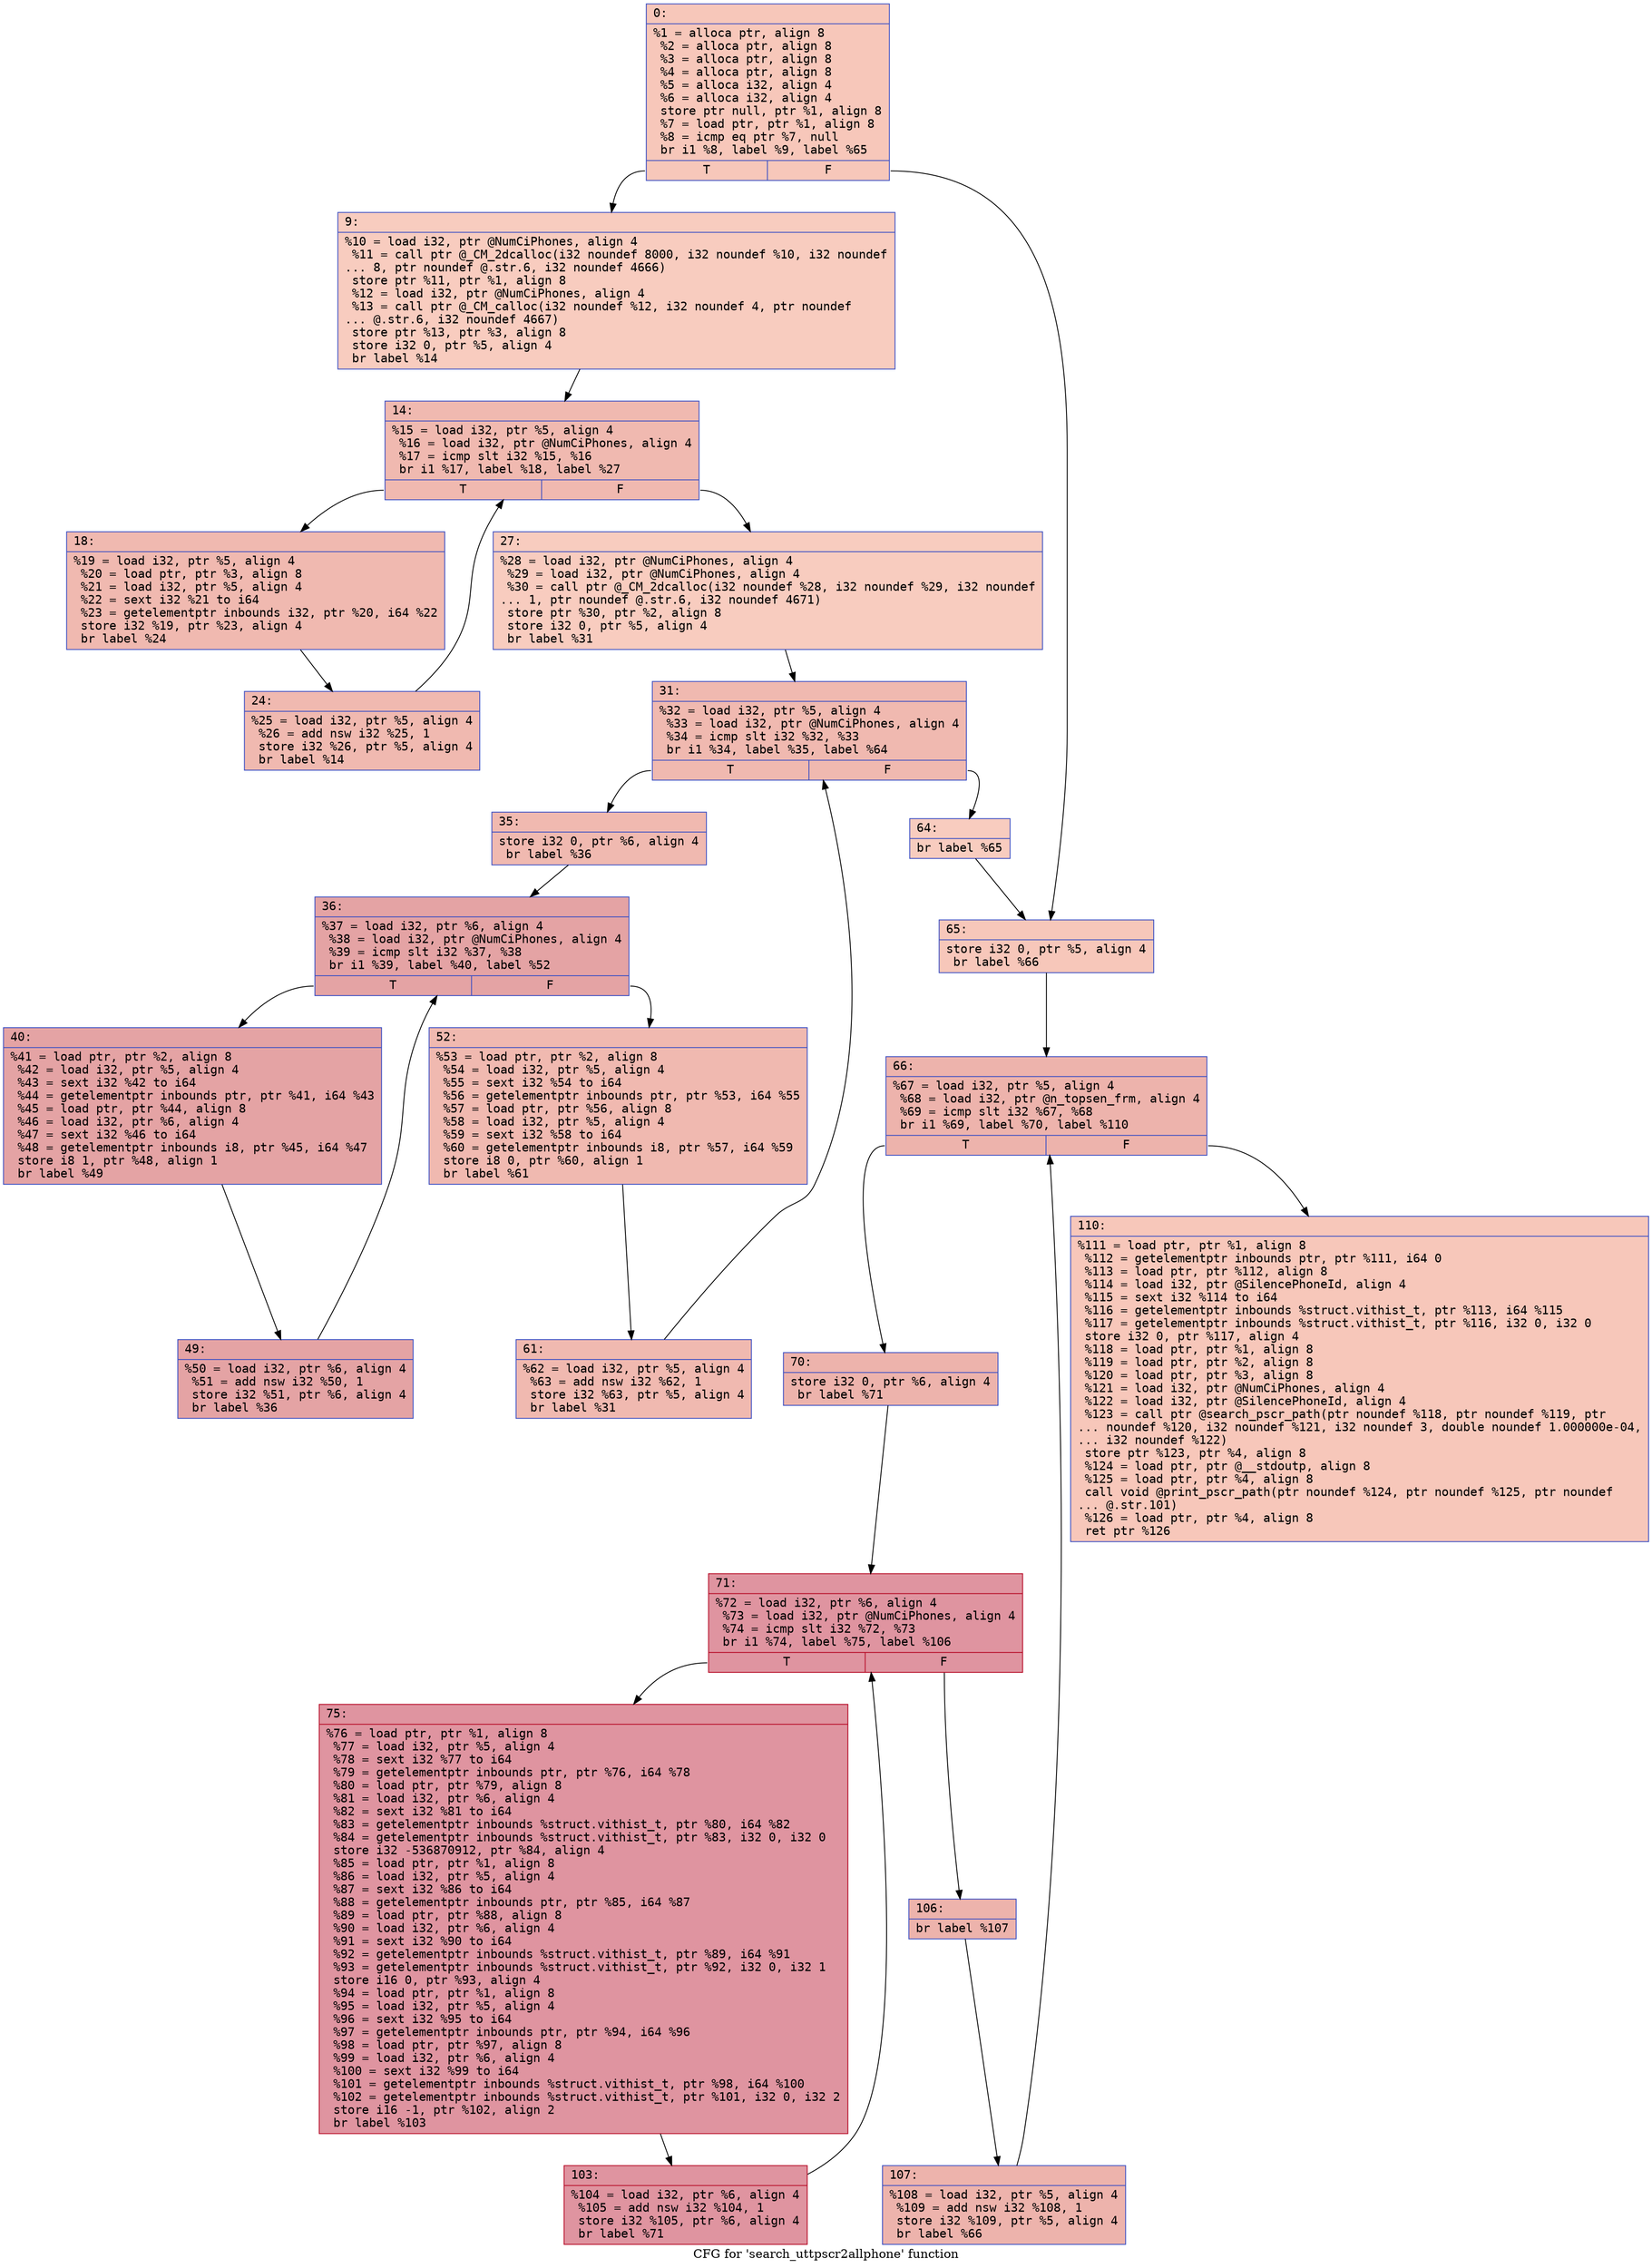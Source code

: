 digraph "CFG for 'search_uttpscr2allphone' function" {
	label="CFG for 'search_uttpscr2allphone' function";

	Node0x60000200b840 [shape=record,color="#3d50c3ff", style=filled, fillcolor="#ec7f6370" fontname="Courier",label="{0:\l|  %1 = alloca ptr, align 8\l  %2 = alloca ptr, align 8\l  %3 = alloca ptr, align 8\l  %4 = alloca ptr, align 8\l  %5 = alloca i32, align 4\l  %6 = alloca i32, align 4\l  store ptr null, ptr %1, align 8\l  %7 = load ptr, ptr %1, align 8\l  %8 = icmp eq ptr %7, null\l  br i1 %8, label %9, label %65\l|{<s0>T|<s1>F}}"];
	Node0x60000200b840:s0 -> Node0x60000200b890[tooltip="0 -> 9\nProbability 37.50%" ];
	Node0x60000200b840:s1 -> Node0x60000200bca0[tooltip="0 -> 65\nProbability 62.50%" ];
	Node0x60000200b890 [shape=record,color="#3d50c3ff", style=filled, fillcolor="#f08b6e70" fontname="Courier",label="{9:\l|  %10 = load i32, ptr @NumCiPhones, align 4\l  %11 = call ptr @_CM_2dcalloc(i32 noundef 8000, i32 noundef %10, i32 noundef\l... 8, ptr noundef @.str.6, i32 noundef 4666)\l  store ptr %11, ptr %1, align 8\l  %12 = load i32, ptr @NumCiPhones, align 4\l  %13 = call ptr @_CM_calloc(i32 noundef %12, i32 noundef 4, ptr noundef\l... @.str.6, i32 noundef 4667)\l  store ptr %13, ptr %3, align 8\l  store i32 0, ptr %5, align 4\l  br label %14\l}"];
	Node0x60000200b890 -> Node0x60000200b8e0[tooltip="9 -> 14\nProbability 100.00%" ];
	Node0x60000200b8e0 [shape=record,color="#3d50c3ff", style=filled, fillcolor="#de614d70" fontname="Courier",label="{14:\l|  %15 = load i32, ptr %5, align 4\l  %16 = load i32, ptr @NumCiPhones, align 4\l  %17 = icmp slt i32 %15, %16\l  br i1 %17, label %18, label %27\l|{<s0>T|<s1>F}}"];
	Node0x60000200b8e0:s0 -> Node0x60000200b930[tooltip="14 -> 18\nProbability 96.88%" ];
	Node0x60000200b8e0:s1 -> Node0x60000200b9d0[tooltip="14 -> 27\nProbability 3.12%" ];
	Node0x60000200b930 [shape=record,color="#3d50c3ff", style=filled, fillcolor="#de614d70" fontname="Courier",label="{18:\l|  %19 = load i32, ptr %5, align 4\l  %20 = load ptr, ptr %3, align 8\l  %21 = load i32, ptr %5, align 4\l  %22 = sext i32 %21 to i64\l  %23 = getelementptr inbounds i32, ptr %20, i64 %22\l  store i32 %19, ptr %23, align 4\l  br label %24\l}"];
	Node0x60000200b930 -> Node0x60000200b980[tooltip="18 -> 24\nProbability 100.00%" ];
	Node0x60000200b980 [shape=record,color="#3d50c3ff", style=filled, fillcolor="#de614d70" fontname="Courier",label="{24:\l|  %25 = load i32, ptr %5, align 4\l  %26 = add nsw i32 %25, 1\l  store i32 %26, ptr %5, align 4\l  br label %14\l}"];
	Node0x60000200b980 -> Node0x60000200b8e0[tooltip="24 -> 14\nProbability 100.00%" ];
	Node0x60000200b9d0 [shape=record,color="#3d50c3ff", style=filled, fillcolor="#f08b6e70" fontname="Courier",label="{27:\l|  %28 = load i32, ptr @NumCiPhones, align 4\l  %29 = load i32, ptr @NumCiPhones, align 4\l  %30 = call ptr @_CM_2dcalloc(i32 noundef %28, i32 noundef %29, i32 noundef\l... 1, ptr noundef @.str.6, i32 noundef 4671)\l  store ptr %30, ptr %2, align 8\l  store i32 0, ptr %5, align 4\l  br label %31\l}"];
	Node0x60000200b9d0 -> Node0x60000200ba20[tooltip="27 -> 31\nProbability 100.00%" ];
	Node0x60000200ba20 [shape=record,color="#3d50c3ff", style=filled, fillcolor="#de614d70" fontname="Courier",label="{31:\l|  %32 = load i32, ptr %5, align 4\l  %33 = load i32, ptr @NumCiPhones, align 4\l  %34 = icmp slt i32 %32, %33\l  br i1 %34, label %35, label %64\l|{<s0>T|<s1>F}}"];
	Node0x60000200ba20:s0 -> Node0x60000200ba70[tooltip="31 -> 35\nProbability 96.88%" ];
	Node0x60000200ba20:s1 -> Node0x60000200bc50[tooltip="31 -> 64\nProbability 3.12%" ];
	Node0x60000200ba70 [shape=record,color="#3d50c3ff", style=filled, fillcolor="#de614d70" fontname="Courier",label="{35:\l|  store i32 0, ptr %6, align 4\l  br label %36\l}"];
	Node0x60000200ba70 -> Node0x60000200bac0[tooltip="35 -> 36\nProbability 100.00%" ];
	Node0x60000200bac0 [shape=record,color="#3d50c3ff", style=filled, fillcolor="#c32e3170" fontname="Courier",label="{36:\l|  %37 = load i32, ptr %6, align 4\l  %38 = load i32, ptr @NumCiPhones, align 4\l  %39 = icmp slt i32 %37, %38\l  br i1 %39, label %40, label %52\l|{<s0>T|<s1>F}}"];
	Node0x60000200bac0:s0 -> Node0x60000200bb10[tooltip="36 -> 40\nProbability 96.88%" ];
	Node0x60000200bac0:s1 -> Node0x60000200bbb0[tooltip="36 -> 52\nProbability 3.12%" ];
	Node0x60000200bb10 [shape=record,color="#3d50c3ff", style=filled, fillcolor="#c32e3170" fontname="Courier",label="{40:\l|  %41 = load ptr, ptr %2, align 8\l  %42 = load i32, ptr %5, align 4\l  %43 = sext i32 %42 to i64\l  %44 = getelementptr inbounds ptr, ptr %41, i64 %43\l  %45 = load ptr, ptr %44, align 8\l  %46 = load i32, ptr %6, align 4\l  %47 = sext i32 %46 to i64\l  %48 = getelementptr inbounds i8, ptr %45, i64 %47\l  store i8 1, ptr %48, align 1\l  br label %49\l}"];
	Node0x60000200bb10 -> Node0x60000200bb60[tooltip="40 -> 49\nProbability 100.00%" ];
	Node0x60000200bb60 [shape=record,color="#3d50c3ff", style=filled, fillcolor="#c32e3170" fontname="Courier",label="{49:\l|  %50 = load i32, ptr %6, align 4\l  %51 = add nsw i32 %50, 1\l  store i32 %51, ptr %6, align 4\l  br label %36\l}"];
	Node0x60000200bb60 -> Node0x60000200bac0[tooltip="49 -> 36\nProbability 100.00%" ];
	Node0x60000200bbb0 [shape=record,color="#3d50c3ff", style=filled, fillcolor="#de614d70" fontname="Courier",label="{52:\l|  %53 = load ptr, ptr %2, align 8\l  %54 = load i32, ptr %5, align 4\l  %55 = sext i32 %54 to i64\l  %56 = getelementptr inbounds ptr, ptr %53, i64 %55\l  %57 = load ptr, ptr %56, align 8\l  %58 = load i32, ptr %5, align 4\l  %59 = sext i32 %58 to i64\l  %60 = getelementptr inbounds i8, ptr %57, i64 %59\l  store i8 0, ptr %60, align 1\l  br label %61\l}"];
	Node0x60000200bbb0 -> Node0x60000200bc00[tooltip="52 -> 61\nProbability 100.00%" ];
	Node0x60000200bc00 [shape=record,color="#3d50c3ff", style=filled, fillcolor="#de614d70" fontname="Courier",label="{61:\l|  %62 = load i32, ptr %5, align 4\l  %63 = add nsw i32 %62, 1\l  store i32 %63, ptr %5, align 4\l  br label %31\l}"];
	Node0x60000200bc00 -> Node0x60000200ba20[tooltip="61 -> 31\nProbability 100.00%" ];
	Node0x60000200bc50 [shape=record,color="#3d50c3ff", style=filled, fillcolor="#f08b6e70" fontname="Courier",label="{64:\l|  br label %65\l}"];
	Node0x60000200bc50 -> Node0x60000200bca0[tooltip="64 -> 65\nProbability 100.00%" ];
	Node0x60000200bca0 [shape=record,color="#3d50c3ff", style=filled, fillcolor="#ec7f6370" fontname="Courier",label="{65:\l|  store i32 0, ptr %5, align 4\l  br label %66\l}"];
	Node0x60000200bca0 -> Node0x60000200bcf0[tooltip="65 -> 66\nProbability 100.00%" ];
	Node0x60000200bcf0 [shape=record,color="#3d50c3ff", style=filled, fillcolor="#d6524470" fontname="Courier",label="{66:\l|  %67 = load i32, ptr %5, align 4\l  %68 = load i32, ptr @n_topsen_frm, align 4\l  %69 = icmp slt i32 %67, %68\l  br i1 %69, label %70, label %110\l|{<s0>T|<s1>F}}"];
	Node0x60000200bcf0:s0 -> Node0x60000200bd40[tooltip="66 -> 70\nProbability 96.88%" ];
	Node0x60000200bcf0:s1 -> Node0x60000200bf20[tooltip="66 -> 110\nProbability 3.12%" ];
	Node0x60000200bd40 [shape=record,color="#3d50c3ff", style=filled, fillcolor="#d6524470" fontname="Courier",label="{70:\l|  store i32 0, ptr %6, align 4\l  br label %71\l}"];
	Node0x60000200bd40 -> Node0x60000200bd90[tooltip="70 -> 71\nProbability 100.00%" ];
	Node0x60000200bd90 [shape=record,color="#b70d28ff", style=filled, fillcolor="#b70d2870" fontname="Courier",label="{71:\l|  %72 = load i32, ptr %6, align 4\l  %73 = load i32, ptr @NumCiPhones, align 4\l  %74 = icmp slt i32 %72, %73\l  br i1 %74, label %75, label %106\l|{<s0>T|<s1>F}}"];
	Node0x60000200bd90:s0 -> Node0x60000200bde0[tooltip="71 -> 75\nProbability 96.88%" ];
	Node0x60000200bd90:s1 -> Node0x60000200be80[tooltip="71 -> 106\nProbability 3.12%" ];
	Node0x60000200bde0 [shape=record,color="#b70d28ff", style=filled, fillcolor="#b70d2870" fontname="Courier",label="{75:\l|  %76 = load ptr, ptr %1, align 8\l  %77 = load i32, ptr %5, align 4\l  %78 = sext i32 %77 to i64\l  %79 = getelementptr inbounds ptr, ptr %76, i64 %78\l  %80 = load ptr, ptr %79, align 8\l  %81 = load i32, ptr %6, align 4\l  %82 = sext i32 %81 to i64\l  %83 = getelementptr inbounds %struct.vithist_t, ptr %80, i64 %82\l  %84 = getelementptr inbounds %struct.vithist_t, ptr %83, i32 0, i32 0\l  store i32 -536870912, ptr %84, align 4\l  %85 = load ptr, ptr %1, align 8\l  %86 = load i32, ptr %5, align 4\l  %87 = sext i32 %86 to i64\l  %88 = getelementptr inbounds ptr, ptr %85, i64 %87\l  %89 = load ptr, ptr %88, align 8\l  %90 = load i32, ptr %6, align 4\l  %91 = sext i32 %90 to i64\l  %92 = getelementptr inbounds %struct.vithist_t, ptr %89, i64 %91\l  %93 = getelementptr inbounds %struct.vithist_t, ptr %92, i32 0, i32 1\l  store i16 0, ptr %93, align 4\l  %94 = load ptr, ptr %1, align 8\l  %95 = load i32, ptr %5, align 4\l  %96 = sext i32 %95 to i64\l  %97 = getelementptr inbounds ptr, ptr %94, i64 %96\l  %98 = load ptr, ptr %97, align 8\l  %99 = load i32, ptr %6, align 4\l  %100 = sext i32 %99 to i64\l  %101 = getelementptr inbounds %struct.vithist_t, ptr %98, i64 %100\l  %102 = getelementptr inbounds %struct.vithist_t, ptr %101, i32 0, i32 2\l  store i16 -1, ptr %102, align 2\l  br label %103\l}"];
	Node0x60000200bde0 -> Node0x60000200be30[tooltip="75 -> 103\nProbability 100.00%" ];
	Node0x60000200be30 [shape=record,color="#b70d28ff", style=filled, fillcolor="#b70d2870" fontname="Courier",label="{103:\l|  %104 = load i32, ptr %6, align 4\l  %105 = add nsw i32 %104, 1\l  store i32 %105, ptr %6, align 4\l  br label %71\l}"];
	Node0x60000200be30 -> Node0x60000200bd90[tooltip="103 -> 71\nProbability 100.00%" ];
	Node0x60000200be80 [shape=record,color="#3d50c3ff", style=filled, fillcolor="#d6524470" fontname="Courier",label="{106:\l|  br label %107\l}"];
	Node0x60000200be80 -> Node0x60000200bed0[tooltip="106 -> 107\nProbability 100.00%" ];
	Node0x60000200bed0 [shape=record,color="#3d50c3ff", style=filled, fillcolor="#d6524470" fontname="Courier",label="{107:\l|  %108 = load i32, ptr %5, align 4\l  %109 = add nsw i32 %108, 1\l  store i32 %109, ptr %5, align 4\l  br label %66\l}"];
	Node0x60000200bed0 -> Node0x60000200bcf0[tooltip="107 -> 66\nProbability 100.00%" ];
	Node0x60000200bf20 [shape=record,color="#3d50c3ff", style=filled, fillcolor="#ec7f6370" fontname="Courier",label="{110:\l|  %111 = load ptr, ptr %1, align 8\l  %112 = getelementptr inbounds ptr, ptr %111, i64 0\l  %113 = load ptr, ptr %112, align 8\l  %114 = load i32, ptr @SilencePhoneId, align 4\l  %115 = sext i32 %114 to i64\l  %116 = getelementptr inbounds %struct.vithist_t, ptr %113, i64 %115\l  %117 = getelementptr inbounds %struct.vithist_t, ptr %116, i32 0, i32 0\l  store i32 0, ptr %117, align 4\l  %118 = load ptr, ptr %1, align 8\l  %119 = load ptr, ptr %2, align 8\l  %120 = load ptr, ptr %3, align 8\l  %121 = load i32, ptr @NumCiPhones, align 4\l  %122 = load i32, ptr @SilencePhoneId, align 4\l  %123 = call ptr @search_pscr_path(ptr noundef %118, ptr noundef %119, ptr\l... noundef %120, i32 noundef %121, i32 noundef 3, double noundef 1.000000e-04,\l... i32 noundef %122)\l  store ptr %123, ptr %4, align 8\l  %124 = load ptr, ptr @__stdoutp, align 8\l  %125 = load ptr, ptr %4, align 8\l  call void @print_pscr_path(ptr noundef %124, ptr noundef %125, ptr noundef\l... @.str.101)\l  %126 = load ptr, ptr %4, align 8\l  ret ptr %126\l}"];
}
